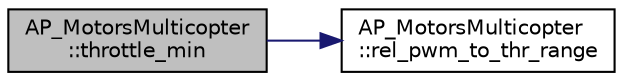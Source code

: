 digraph "AP_MotorsMulticopter::throttle_min"
{
 // INTERACTIVE_SVG=YES
  edge [fontname="Helvetica",fontsize="10",labelfontname="Helvetica",labelfontsize="10"];
  node [fontname="Helvetica",fontsize="10",shape=record];
  rankdir="LR";
  Node1 [label="AP_MotorsMulticopter\l::throttle_min",height=0.2,width=0.4,color="black", fillcolor="grey75", style="filled", fontcolor="black"];
  Node1 -> Node2 [color="midnightblue",fontsize="10",style="solid",fontname="Helvetica"];
  Node2 [label="AP_MotorsMulticopter\l::rel_pwm_to_thr_range",height=0.2,width=0.4,color="black", fillcolor="white", style="filled",URL="$classAP__MotorsMulticopter.html#a9b23425832f45087fe53e4a7be176470"];
}
